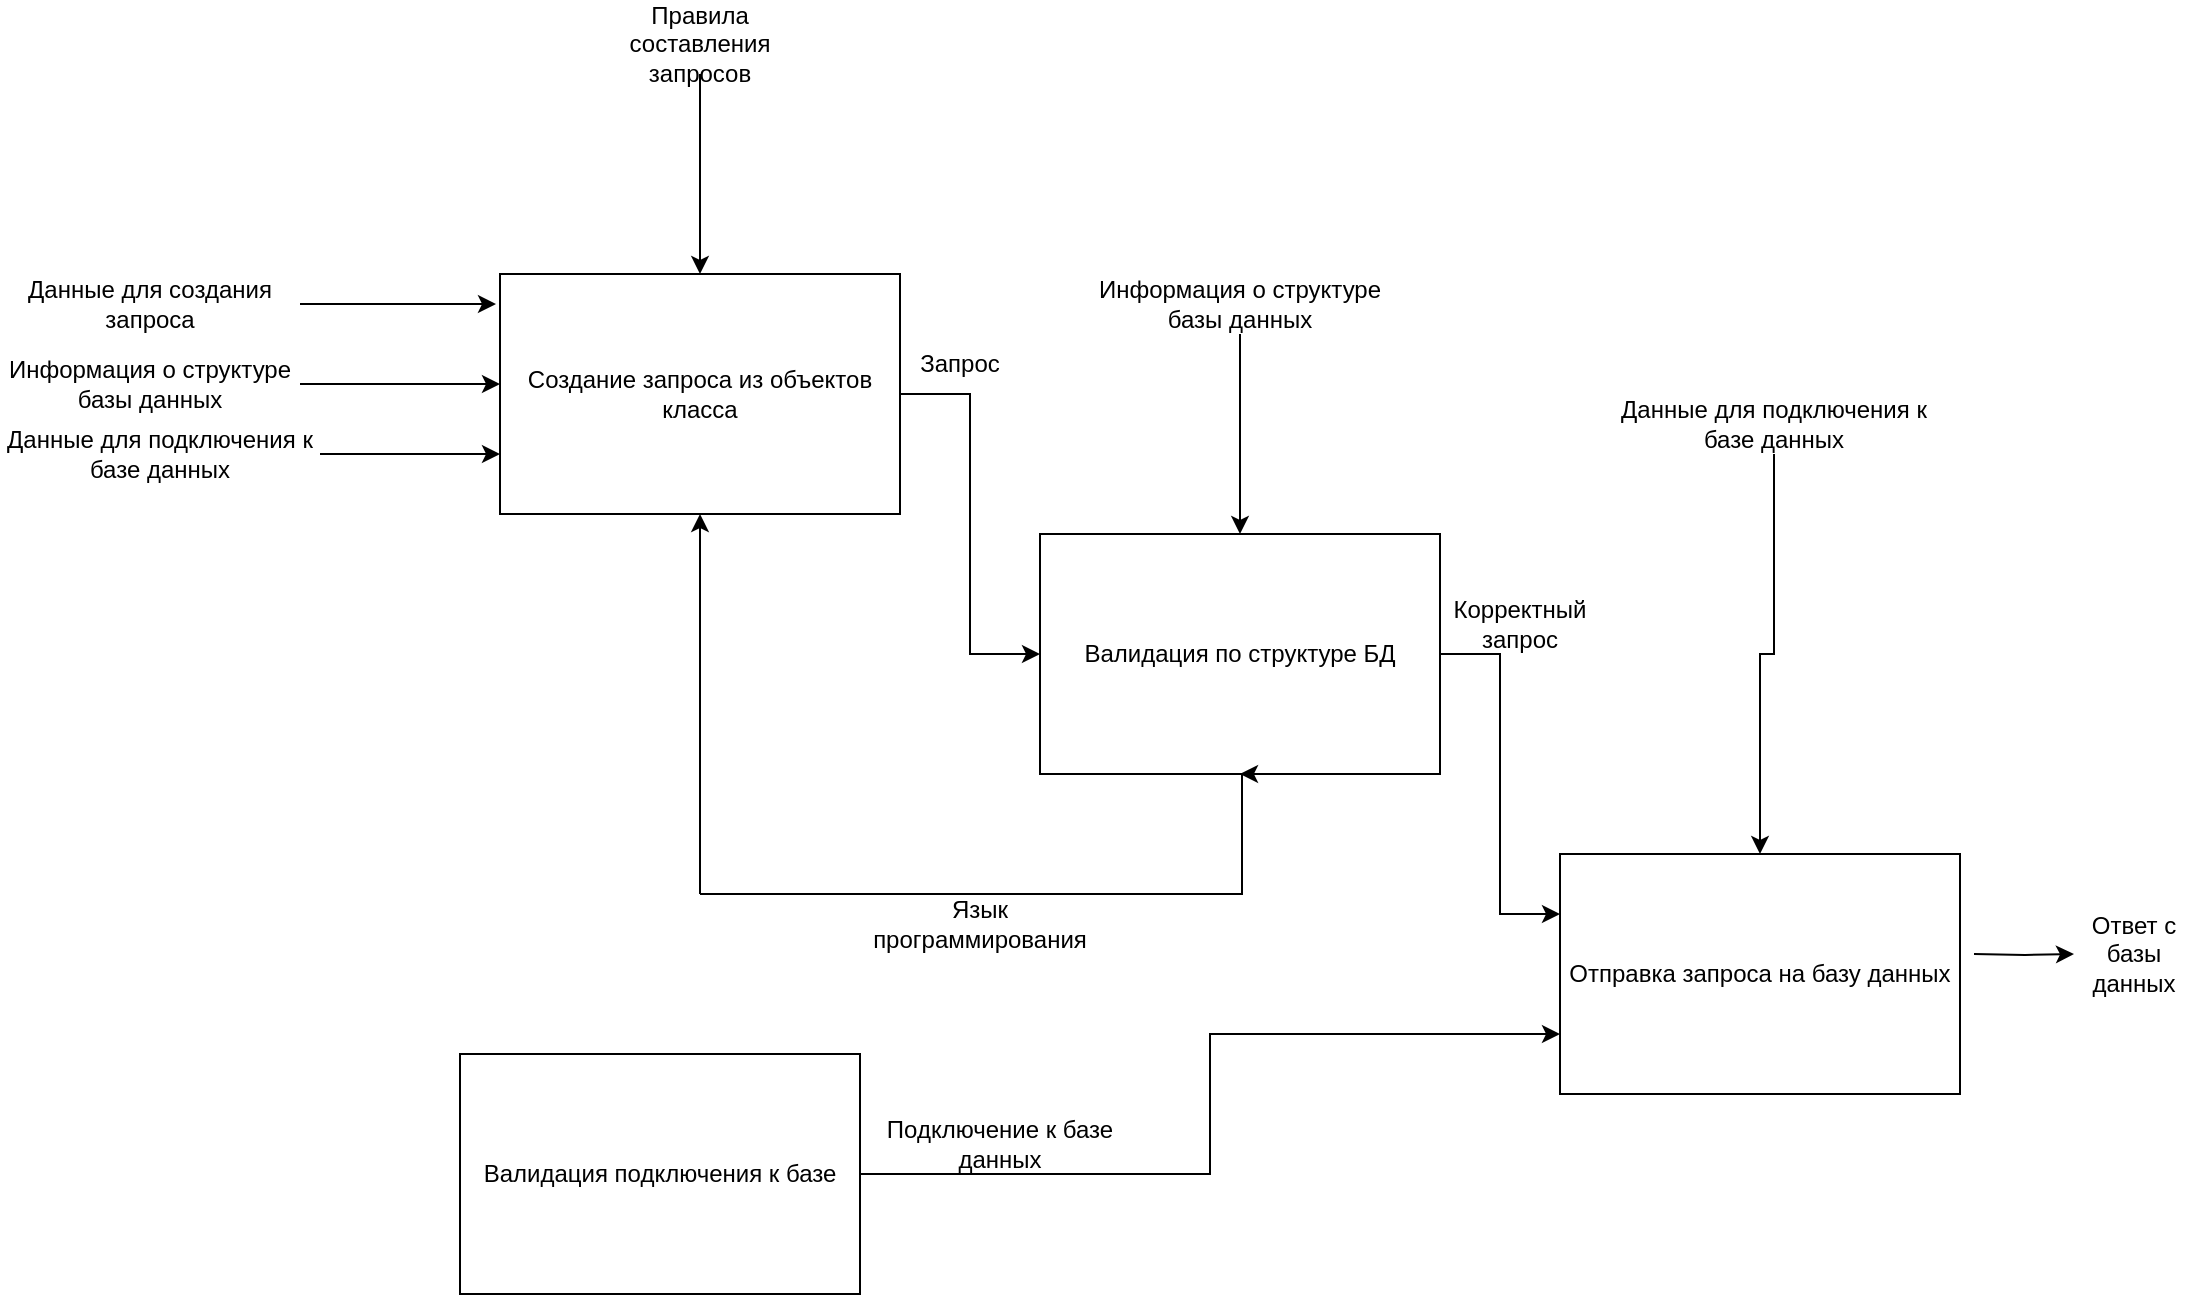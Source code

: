 <mxfile version="24.1.0" type="device">
  <diagram name="Лабараторная 2 Общая" id="L8g5H1mUCuBD9hgGe0UU">
    <mxGraphModel dx="2410" dy="1123" grid="1" gridSize="10" guides="1" tooltips="1" connect="1" arrows="1" fold="1" page="1" pageScale="1" pageWidth="827" pageHeight="1169" math="0" shadow="0">
      <root>
        <mxCell id="0" />
        <mxCell id="1" parent="0" />
        <mxCell id="MlDLe-bG7l8wHqYYhmd9-1" style="edgeStyle=orthogonalEdgeStyle;rounded=0;orthogonalLoop=1;jettySize=auto;html=1;exitX=1;exitY=0.5;exitDx=0;exitDy=0;entryX=0;entryY=0.5;entryDx=0;entryDy=0;" edge="1" parent="1" source="MlDLe-bG7l8wHqYYhmd9-4" target="MlDLe-bG7l8wHqYYhmd9-6">
          <mxGeometry relative="1" as="geometry" />
        </mxCell>
        <mxCell id="MlDLe-bG7l8wHqYYhmd9-2" style="edgeStyle=orthogonalEdgeStyle;rounded=0;orthogonalLoop=1;jettySize=auto;html=1;exitX=0.5;exitY=1;exitDx=0;exitDy=0;" edge="1" parent="1" source="MlDLe-bG7l8wHqYYhmd9-22" target="MlDLe-bG7l8wHqYYhmd9-6">
          <mxGeometry relative="1" as="geometry" />
        </mxCell>
        <mxCell id="MlDLe-bG7l8wHqYYhmd9-3" style="edgeStyle=orthogonalEdgeStyle;rounded=0;orthogonalLoop=1;jettySize=auto;html=1;exitX=0.5;exitY=1;exitDx=0;exitDy=0;entryX=0.5;entryY=0;entryDx=0;entryDy=0;" edge="1" parent="1" source="MlDLe-bG7l8wHqYYhmd9-23" target="MlDLe-bG7l8wHqYYhmd9-8">
          <mxGeometry relative="1" as="geometry" />
        </mxCell>
        <mxCell id="MlDLe-bG7l8wHqYYhmd9-4" value="Создание запроса из объектов класса" style="rounded=0;whiteSpace=wrap;html=1;" vertex="1" parent="1">
          <mxGeometry x="90" y="550" width="200" height="120" as="geometry" />
        </mxCell>
        <mxCell id="MlDLe-bG7l8wHqYYhmd9-5" style="edgeStyle=orthogonalEdgeStyle;rounded=0;orthogonalLoop=1;jettySize=auto;html=1;exitX=1;exitY=0.5;exitDx=0;exitDy=0;entryX=0;entryY=0.25;entryDx=0;entryDy=0;" edge="1" parent="1" source="MlDLe-bG7l8wHqYYhmd9-6" target="MlDLe-bG7l8wHqYYhmd9-8">
          <mxGeometry relative="1" as="geometry" />
        </mxCell>
        <mxCell id="MlDLe-bG7l8wHqYYhmd9-6" value="Валидация по структуре БД" style="rounded=0;whiteSpace=wrap;html=1;" vertex="1" parent="1">
          <mxGeometry x="360" y="680" width="200" height="120" as="geometry" />
        </mxCell>
        <mxCell id="MlDLe-bG7l8wHqYYhmd9-7" style="edgeStyle=orthogonalEdgeStyle;rounded=0;orthogonalLoop=1;jettySize=auto;html=1;exitX=1;exitY=0.5;exitDx=0;exitDy=0;entryX=0;entryY=0.75;entryDx=0;entryDy=0;" edge="1" parent="1" source="MlDLe-bG7l8wHqYYhmd9-27" target="MlDLe-bG7l8wHqYYhmd9-8">
          <mxGeometry relative="1" as="geometry">
            <mxPoint x="1040" y="1040" as="targetPoint" />
          </mxGeometry>
        </mxCell>
        <mxCell id="MlDLe-bG7l8wHqYYhmd9-8" value="Отправка запроса на базу данных" style="rounded=0;whiteSpace=wrap;html=1;" vertex="1" parent="1">
          <mxGeometry x="620" y="840" width="200" height="120" as="geometry" />
        </mxCell>
        <mxCell id="MlDLe-bG7l8wHqYYhmd9-9" value="" style="endArrow=classic;html=1;rounded=0;exitX=1;exitY=0.5;exitDx=0;exitDy=0;" edge="1" parent="1" source="MlDLe-bG7l8wHqYYhmd9-10">
          <mxGeometry width="50" height="50" relative="1" as="geometry">
            <mxPoint x="30" y="500" as="sourcePoint" />
            <mxPoint x="90" y="605" as="targetPoint" />
          </mxGeometry>
        </mxCell>
        <mxCell id="MlDLe-bG7l8wHqYYhmd9-10" value="Информация о структуре базы данных" style="text;html=1;align=center;verticalAlign=middle;whiteSpace=wrap;rounded=0;" vertex="1" parent="1">
          <mxGeometry x="-160" y="590" width="150" height="30" as="geometry" />
        </mxCell>
        <mxCell id="MlDLe-bG7l8wHqYYhmd9-11" value="Данные для создания запроса" style="text;html=1;align=center;verticalAlign=middle;whiteSpace=wrap;rounded=0;" vertex="1" parent="1">
          <mxGeometry x="-160" y="550" width="150" height="30" as="geometry" />
        </mxCell>
        <mxCell id="MlDLe-bG7l8wHqYYhmd9-12" style="edgeStyle=orthogonalEdgeStyle;rounded=0;orthogonalLoop=1;jettySize=auto;html=1;exitX=1;exitY=0.5;exitDx=0;exitDy=0;entryX=0;entryY=0.75;entryDx=0;entryDy=0;" edge="1" parent="1" source="MlDLe-bG7l8wHqYYhmd9-13">
          <mxGeometry relative="1" as="geometry">
            <mxPoint x="90" y="640" as="targetPoint" />
          </mxGeometry>
        </mxCell>
        <mxCell id="MlDLe-bG7l8wHqYYhmd9-13" value="Данные для подключения к базе данных" style="text;html=1;align=center;verticalAlign=middle;whiteSpace=wrap;rounded=0;" vertex="1" parent="1">
          <mxGeometry x="-160" y="625" width="160" height="30" as="geometry" />
        </mxCell>
        <mxCell id="MlDLe-bG7l8wHqYYhmd9-14" style="edgeStyle=orthogonalEdgeStyle;rounded=0;orthogonalLoop=1;jettySize=auto;html=1;exitX=1;exitY=0.5;exitDx=0;exitDy=0;entryX=-0.01;entryY=0.125;entryDx=0;entryDy=0;entryPerimeter=0;" edge="1" parent="1" source="MlDLe-bG7l8wHqYYhmd9-11">
          <mxGeometry relative="1" as="geometry">
            <mxPoint x="88" y="565" as="targetPoint" />
          </mxGeometry>
        </mxCell>
        <mxCell id="MlDLe-bG7l8wHqYYhmd9-15" style="edgeStyle=orthogonalEdgeStyle;rounded=0;orthogonalLoop=1;jettySize=auto;html=1;entryX=0;entryY=0.5;entryDx=0;entryDy=0;" edge="1" parent="1" target="MlDLe-bG7l8wHqYYhmd9-16">
          <mxGeometry relative="1" as="geometry">
            <mxPoint x="827" y="890" as="sourcePoint" />
          </mxGeometry>
        </mxCell>
        <mxCell id="MlDLe-bG7l8wHqYYhmd9-16" value="Ответ с базы данных" style="text;html=1;align=center;verticalAlign=middle;whiteSpace=wrap;rounded=0;" vertex="1" parent="1">
          <mxGeometry x="877" y="875" width="60" height="30" as="geometry" />
        </mxCell>
        <mxCell id="MlDLe-bG7l8wHqYYhmd9-17" value="Правила составления запросов" style="text;html=1;align=center;verticalAlign=middle;whiteSpace=wrap;rounded=0;" vertex="1" parent="1">
          <mxGeometry x="160" y="420" width="60" height="30" as="geometry" />
        </mxCell>
        <mxCell id="MlDLe-bG7l8wHqYYhmd9-18" style="edgeStyle=orthogonalEdgeStyle;rounded=0;orthogonalLoop=1;jettySize=auto;html=1;exitX=0.5;exitY=1;exitDx=0;exitDy=0;entryX=0.5;entryY=0;entryDx=0;entryDy=0;" edge="1" parent="1" source="MlDLe-bG7l8wHqYYhmd9-17">
          <mxGeometry relative="1" as="geometry">
            <mxPoint x="190" y="550" as="targetPoint" />
          </mxGeometry>
        </mxCell>
        <mxCell id="MlDLe-bG7l8wHqYYhmd9-19" style="edgeStyle=orthogonalEdgeStyle;rounded=0;orthogonalLoop=1;jettySize=auto;html=1;entryX=0.25;entryY=1;entryDx=0;entryDy=0;" edge="1" parent="1">
          <mxGeometry relative="1" as="geometry">
            <mxPoint x="190" y="670" as="targetPoint" />
            <mxPoint x="190" y="860" as="sourcePoint" />
          </mxGeometry>
        </mxCell>
        <mxCell id="MlDLe-bG7l8wHqYYhmd9-20" style="edgeStyle=orthogonalEdgeStyle;rounded=0;orthogonalLoop=1;jettySize=auto;html=1;exitX=0.5;exitY=0;exitDx=0;exitDy=0;entryX=0.25;entryY=1;entryDx=0;entryDy=0;" edge="1" parent="1" source="MlDLe-bG7l8wHqYYhmd9-21">
          <mxGeometry relative="1" as="geometry">
            <mxPoint x="460" y="800" as="targetPoint" />
            <Array as="points">
              <mxPoint x="461" y="860" />
              <mxPoint x="461" y="800" />
            </Array>
          </mxGeometry>
        </mxCell>
        <mxCell id="MlDLe-bG7l8wHqYYhmd9-21" value="Язык программирования" style="text;html=1;align=center;verticalAlign=middle;whiteSpace=wrap;rounded=0;" vertex="1" parent="1">
          <mxGeometry x="300" y="860" width="60" height="30" as="geometry" />
        </mxCell>
        <mxCell id="MlDLe-bG7l8wHqYYhmd9-22" value="Информация о структуре базы данных" style="text;html=1;align=center;verticalAlign=middle;whiteSpace=wrap;rounded=0;" vertex="1" parent="1">
          <mxGeometry x="385" y="550" width="150" height="30" as="geometry" />
        </mxCell>
        <mxCell id="MlDLe-bG7l8wHqYYhmd9-23" value="Данные для подключения к базе данных" style="text;html=1;align=center;verticalAlign=middle;whiteSpace=wrap;rounded=0;" vertex="1" parent="1">
          <mxGeometry x="647" y="610" width="160" height="30" as="geometry" />
        </mxCell>
        <mxCell id="MlDLe-bG7l8wHqYYhmd9-24" value="Запрос" style="text;html=1;align=center;verticalAlign=middle;whiteSpace=wrap;rounded=0;" vertex="1" parent="1">
          <mxGeometry x="290" y="580" width="60" height="30" as="geometry" />
        </mxCell>
        <mxCell id="MlDLe-bG7l8wHqYYhmd9-25" value="Корректный запрос" style="text;html=1;align=center;verticalAlign=middle;whiteSpace=wrap;rounded=0;" vertex="1" parent="1">
          <mxGeometry x="570" y="710" width="60" height="30" as="geometry" />
        </mxCell>
        <mxCell id="MlDLe-bG7l8wHqYYhmd9-26" value="Подключение к базе данных" style="text;html=1;align=center;verticalAlign=middle;whiteSpace=wrap;rounded=0;" vertex="1" parent="1">
          <mxGeometry x="270" y="970" width="140" height="30" as="geometry" />
        </mxCell>
        <mxCell id="MlDLe-bG7l8wHqYYhmd9-27" value="Валидация подключения к базе" style="rounded=0;whiteSpace=wrap;html=1;" vertex="1" parent="1">
          <mxGeometry x="70" y="940" width="200" height="120" as="geometry" />
        </mxCell>
        <mxCell id="MlDLe-bG7l8wHqYYhmd9-28" value="" style="endArrow=none;html=1;rounded=0;entryX=0.5;entryY=0;entryDx=0;entryDy=0;" edge="1" parent="1" target="MlDLe-bG7l8wHqYYhmd9-21">
          <mxGeometry width="50" height="50" relative="1" as="geometry">
            <mxPoint x="190" y="860" as="sourcePoint" />
            <mxPoint x="650" y="650" as="targetPoint" />
          </mxGeometry>
        </mxCell>
      </root>
    </mxGraphModel>
  </diagram>
</mxfile>
